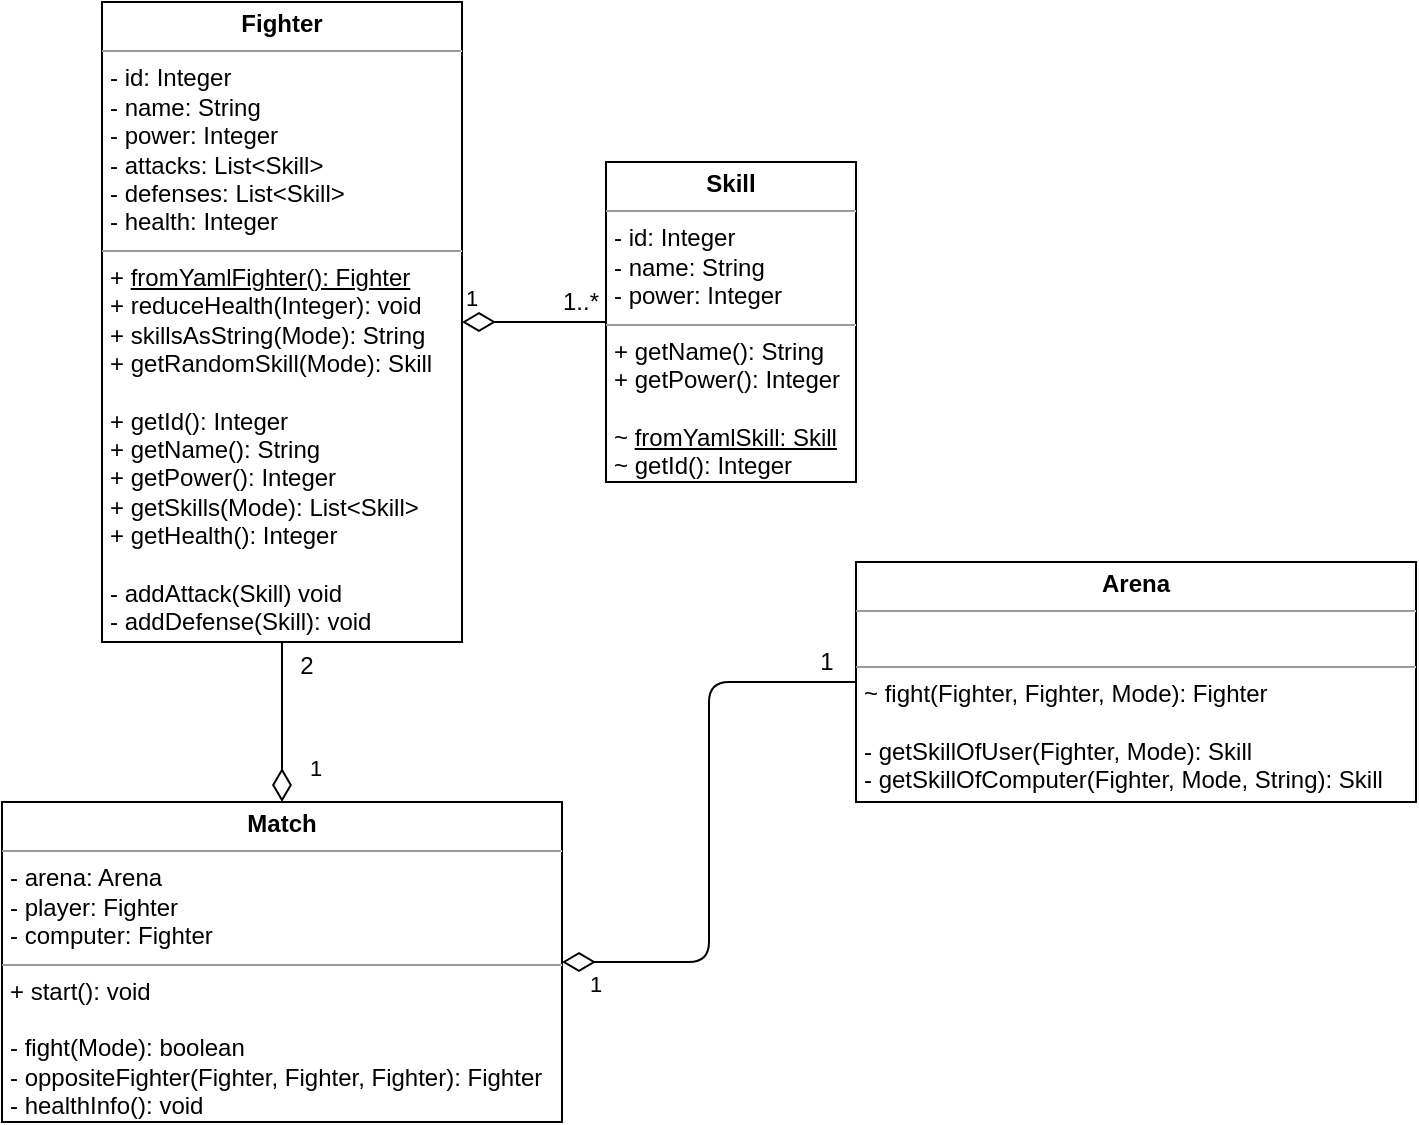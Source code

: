 <mxfile version="12.3.2" type="device" pages="1"><diagram id="r8I7aOsCpsgrst2HwtjH" name="Page-1"><mxGraphModel dx="1092" dy="805" grid="1" gridSize="10" guides="1" tooltips="1" connect="1" arrows="1" fold="1" page="1" pageScale="1" pageWidth="827" pageHeight="1169" math="0" shadow="0"><root><mxCell id="0"/><mxCell id="1" parent="0"/><mxCell id="dvqwYVEK8RVhKuOjQXvO-2" value="&lt;p style=&quot;margin: 0px ; margin-top: 4px ; text-align: center&quot;&gt;&lt;b&gt;Fighter&lt;/b&gt;&lt;/p&gt;&lt;hr size=&quot;1&quot;&gt;&lt;p style=&quot;margin: 0px ; margin-left: 4px&quot;&gt;- id: Integer&lt;/p&gt;&lt;p style=&quot;margin: 0px ; margin-left: 4px&quot;&gt;- name: String&lt;/p&gt;&lt;p style=&quot;margin: 0px ; margin-left: 4px&quot;&gt;- power: Integer&lt;/p&gt;&lt;p style=&quot;margin: 0px ; margin-left: 4px&quot;&gt;- attacks: List&amp;lt;Skill&amp;gt;&lt;/p&gt;&lt;p style=&quot;margin: 0px ; margin-left: 4px&quot;&gt;- defenses: List&amp;lt;Skill&amp;gt;&lt;/p&gt;&lt;p style=&quot;margin: 0px ; margin-left: 4px&quot;&gt;- health: Integer&lt;br&gt;&lt;/p&gt;&lt;hr size=&quot;1&quot;&gt;&lt;p style=&quot;margin: 0px ; margin-left: 4px&quot;&gt;+&amp;nbsp;&lt;u&gt;fromYamlFighter(): Fighter&lt;/u&gt;&lt;span&gt;&lt;br&gt;&lt;/span&gt;&lt;/p&gt;&lt;p style=&quot;margin: 0px ; margin-left: 4px&quot;&gt;&lt;span&gt;+ reduceHealth(Integer): void&lt;/span&gt;&lt;br&gt;&lt;/p&gt;&lt;p style=&quot;margin: 0px ; margin-left: 4px&quot;&gt;+ skillsAsString(Mode): String&lt;/p&gt;&lt;p style=&quot;margin: 0px ; margin-left: 4px&quot;&gt;+ getRandomSkill(Mode): Skill&lt;/p&gt;&lt;p style=&quot;margin: 0px ; margin-left: 4px&quot;&gt;&lt;br&gt;&lt;/p&gt;&lt;p style=&quot;margin: 0px ; margin-left: 4px&quot;&gt;+ getId(): Integer&lt;br&gt;&lt;/p&gt;&lt;p style=&quot;margin: 0px ; margin-left: 4px&quot;&gt;+ getName(): String&lt;/p&gt;&lt;p style=&quot;margin: 0px ; margin-left: 4px&quot;&gt;+ getPower(): Integer&lt;/p&gt;&lt;p style=&quot;margin: 0px ; margin-left: 4px&quot;&gt;+ getSkills(Mode): List&amp;lt;Skill&amp;gt;&lt;/p&gt;&lt;p style=&quot;margin: 0px ; margin-left: 4px&quot;&gt;+ getHealth(): Integer&lt;/p&gt;&lt;p style=&quot;margin: 0px ; margin-left: 4px&quot;&gt;&lt;br&gt;&lt;/p&gt;&lt;p style=&quot;margin: 0px ; margin-left: 4px&quot;&gt;- addAttack(Skill) void&lt;/p&gt;&lt;p style=&quot;margin: 0px ; margin-left: 4px&quot;&gt;- addDefense(Skill): void&lt;/p&gt;" style="verticalAlign=top;align=left;overflow=fill;fontSize=12;fontFamily=Helvetica;html=1;" parent="1" vertex="1"><mxGeometry x="50" width="180" height="320" as="geometry"/></mxCell><mxCell id="dvqwYVEK8RVhKuOjQXvO-5" value="&lt;p style=&quot;margin: 0px ; margin-top: 4px ; text-align: center&quot;&gt;&lt;b&gt;Skill&lt;/b&gt;&lt;/p&gt;&lt;hr size=&quot;1&quot;&gt;&lt;p style=&quot;margin: 0px 0px 0px 4px&quot;&gt;- id: Integer&lt;/p&gt;&lt;p style=&quot;margin: 0px 0px 0px 4px&quot;&gt;- name: String&lt;/p&gt;&lt;p style=&quot;margin: 0px 0px 0px 4px&quot;&gt;- power: Integer&lt;br&gt;&lt;/p&gt;&lt;hr size=&quot;1&quot;&gt;&lt;p style=&quot;margin: 0px ; margin-left: 4px&quot;&gt;+ getName(): String&lt;/p&gt;&lt;p style=&quot;margin: 0px ; margin-left: 4px&quot;&gt;+ getPower(): Integer&lt;br style=&quot;padding: 0px ; margin: 0px&quot;&gt;&lt;br&gt;~&amp;nbsp;&lt;u&gt;fromYamlSkill: Skill&lt;/u&gt;&lt;br style=&quot;padding: 0px ; margin: 0px&quot;&gt;~ getId(): Integer&lt;/p&gt;" style="verticalAlign=top;align=left;overflow=fill;fontSize=12;fontFamily=Helvetica;html=1;" parent="1" vertex="1"><mxGeometry x="302" y="80" width="125" height="160" as="geometry"/></mxCell><mxCell id="dvqwYVEK8RVhKuOjQXvO-8" value="1" style="endArrow=none;html=1;endSize=12;startArrow=diamondThin;startSize=14;startFill=0;edgeStyle=orthogonalEdgeStyle;align=left;verticalAlign=bottom;strokeColor=#000000;endFill=0;exitX=1;exitY=0.5;exitDx=0;exitDy=0;entryX=0;entryY=0.5;entryDx=0;entryDy=0;" parent="1" source="dvqwYVEK8RVhKuOjQXvO-2" target="dvqwYVEK8RVhKuOjQXvO-5" edge="1"><mxGeometry x="-1" y="3" relative="1" as="geometry"><mxPoint x="520.853" y="155.176" as="sourcePoint"/><mxPoint x="730.265" y="155.176" as="targetPoint"/></mxGeometry></mxCell><mxCell id="dvqwYVEK8RVhKuOjQXvO-9" value="1..*" style="text;html=1;resizable=0;points=[];align=center;verticalAlign=middle;labelBackgroundColor=#ffffff;" parent="dvqwYVEK8RVhKuOjQXvO-8" vertex="1" connectable="0"><mxGeometry x="0.733" y="4" relative="1" as="geometry"><mxPoint x="-4" y="-6" as="offset"/></mxGeometry></mxCell><mxCell id="dvqwYVEK8RVhKuOjQXvO-12" value="&lt;p style=&quot;margin: 0px ; margin-top: 4px ; text-align: center&quot;&gt;&lt;b&gt;Match&lt;/b&gt;&lt;/p&gt;&lt;hr size=&quot;1&quot;&gt;&lt;p style=&quot;margin: 0px 0px 0px 4px&quot;&gt;- arena: Arena&lt;/p&gt;&lt;p style=&quot;margin: 0px 0px 0px 4px&quot;&gt;- player: Fighter&lt;/p&gt;&lt;p style=&quot;margin: 0px 0px 0px 4px&quot;&gt;- computer: Fighter&lt;/p&gt;&lt;hr size=&quot;1&quot;&gt;&lt;p style=&quot;margin: 0px ; margin-left: 4px&quot;&gt;+ start(): void&lt;/p&gt;&lt;p style=&quot;margin: 0px ; margin-left: 4px&quot;&gt;&lt;br&gt;&lt;/p&gt;&lt;p style=&quot;margin: 0px ; margin-left: 4px&quot;&gt;- fight(Mode): boolean&lt;/p&gt;&lt;p style=&quot;margin: 0px ; margin-left: 4px&quot;&gt;&lt;span&gt;- oppositeFighter(Fighter, Fighter, Fighter): Fighter&lt;/span&gt;&lt;/p&gt;&lt;p style=&quot;margin: 0px ; margin-left: 4px&quot;&gt;&lt;span&gt;- healthInfo(): void&lt;/span&gt;&lt;/p&gt;" style="verticalAlign=top;align=left;overflow=fill;fontSize=12;fontFamily=Helvetica;html=1;" parent="1" vertex="1"><mxGeometry y="400" width="280" height="160" as="geometry"/></mxCell><mxCell id="dvqwYVEK8RVhKuOjQXvO-15" value="1" style="endArrow=none;html=1;endSize=12;startArrow=diamondThin;startSize=14;startFill=0;edgeStyle=orthogonalEdgeStyle;align=left;verticalAlign=bottom;strokeColor=#000000;endFill=0;exitX=0.5;exitY=0;exitDx=0;exitDy=0;entryX=0.5;entryY=1;entryDx=0;entryDy=0;" parent="1" source="dvqwYVEK8RVhKuOjQXvO-12" target="dvqwYVEK8RVhKuOjQXvO-2" edge="1"><mxGeometry x="-0.8" y="-12" relative="1" as="geometry"><mxPoint x="209" y="450" as="sourcePoint"/><mxPoint x="32" y="245" as="targetPoint"/><mxPoint as="offset"/></mxGeometry></mxCell><mxCell id="dvqwYVEK8RVhKuOjQXvO-16" value="2" style="text;html=1;resizable=0;points=[];align=center;verticalAlign=middle;labelBackgroundColor=#ffffff;" parent="dvqwYVEK8RVhKuOjQXvO-15" vertex="1" connectable="0"><mxGeometry x="0.733" y="4" relative="1" as="geometry"><mxPoint x="16" y="1" as="offset"/></mxGeometry></mxCell><mxCell id="umgNvYwPGQggmG-LGIRE-1" value="&lt;p style=&quot;margin: 0px ; margin-top: 4px ; text-align: center&quot;&gt;&lt;b&gt;Arena&lt;/b&gt;&lt;/p&gt;&lt;hr size=&quot;1&quot;&gt;&lt;p style=&quot;margin: 0px 0px 0px 4px&quot;&gt;&lt;br&gt;&lt;/p&gt;&lt;hr size=&quot;1&quot;&gt;&lt;p style=&quot;margin: 0px ; margin-left: 4px&quot;&gt;&lt;span&gt;~ fight(Fighter, Fighter, Mode): Fighter&lt;/span&gt;&lt;br&gt;&lt;/p&gt;&lt;p style=&quot;margin: 0px ; margin-left: 4px&quot;&gt;&lt;span&gt;&lt;br&gt;&lt;/span&gt;&lt;/p&gt;&lt;p style=&quot;margin: 0px ; margin-left: 4px&quot;&gt;&lt;span&gt;- getSkillOfUser(Fighter, Mode): Skill&lt;/span&gt;&lt;/p&gt;&lt;p style=&quot;margin: 0px ; margin-left: 4px&quot;&gt;&lt;span&gt;- getSkillOfComputer(Fighter, Mode, String): Skill&lt;/span&gt;&lt;/p&gt;" style="verticalAlign=top;align=left;overflow=fill;fontSize=12;fontFamily=Helvetica;html=1;" parent="1" vertex="1"><mxGeometry x="427" y="280" width="280" height="120" as="geometry"/></mxCell><mxCell id="umgNvYwPGQggmG-LGIRE-2" value="1" style="endArrow=none;html=1;endSize=12;startArrow=diamondThin;startSize=14;startFill=0;edgeStyle=orthogonalEdgeStyle;align=left;verticalAlign=bottom;strokeColor=#000000;endFill=0;exitX=1;exitY=0.5;exitDx=0;exitDy=0;entryX=0;entryY=0.5;entryDx=0;entryDy=0;" parent="1" source="dvqwYVEK8RVhKuOjQXvO-12" target="umgNvYwPGQggmG-LGIRE-1" edge="1"><mxGeometry x="-0.916" y="-20" relative="1" as="geometry"><mxPoint x="150" y="410" as="sourcePoint"/><mxPoint x="192" y="350" as="targetPoint"/><mxPoint as="offset"/></mxGeometry></mxCell><mxCell id="umgNvYwPGQggmG-LGIRE-3" value="1" style="text;html=1;resizable=0;points=[];align=center;verticalAlign=middle;labelBackgroundColor=#ffffff;" parent="umgNvYwPGQggmG-LGIRE-2" vertex="1" connectable="0"><mxGeometry x="0.733" y="4" relative="1" as="geometry"><mxPoint x="23" y="-6" as="offset"/></mxGeometry></mxCell></root></mxGraphModel></diagram></mxfile>